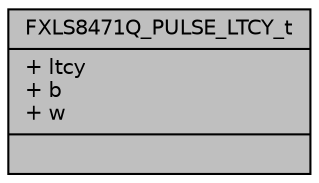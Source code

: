 digraph "FXLS8471Q_PULSE_LTCY_t"
{
  edge [fontname="Helvetica",fontsize="10",labelfontname="Helvetica",labelfontsize="10"];
  node [fontname="Helvetica",fontsize="10",shape=record];
  Node1 [label="{FXLS8471Q_PULSE_LTCY_t\n|+ ltcy\l+ b\l+ w\l|}",height=0.2,width=0.4,color="black", fillcolor="grey75", style="filled", fontcolor="black"];
}
